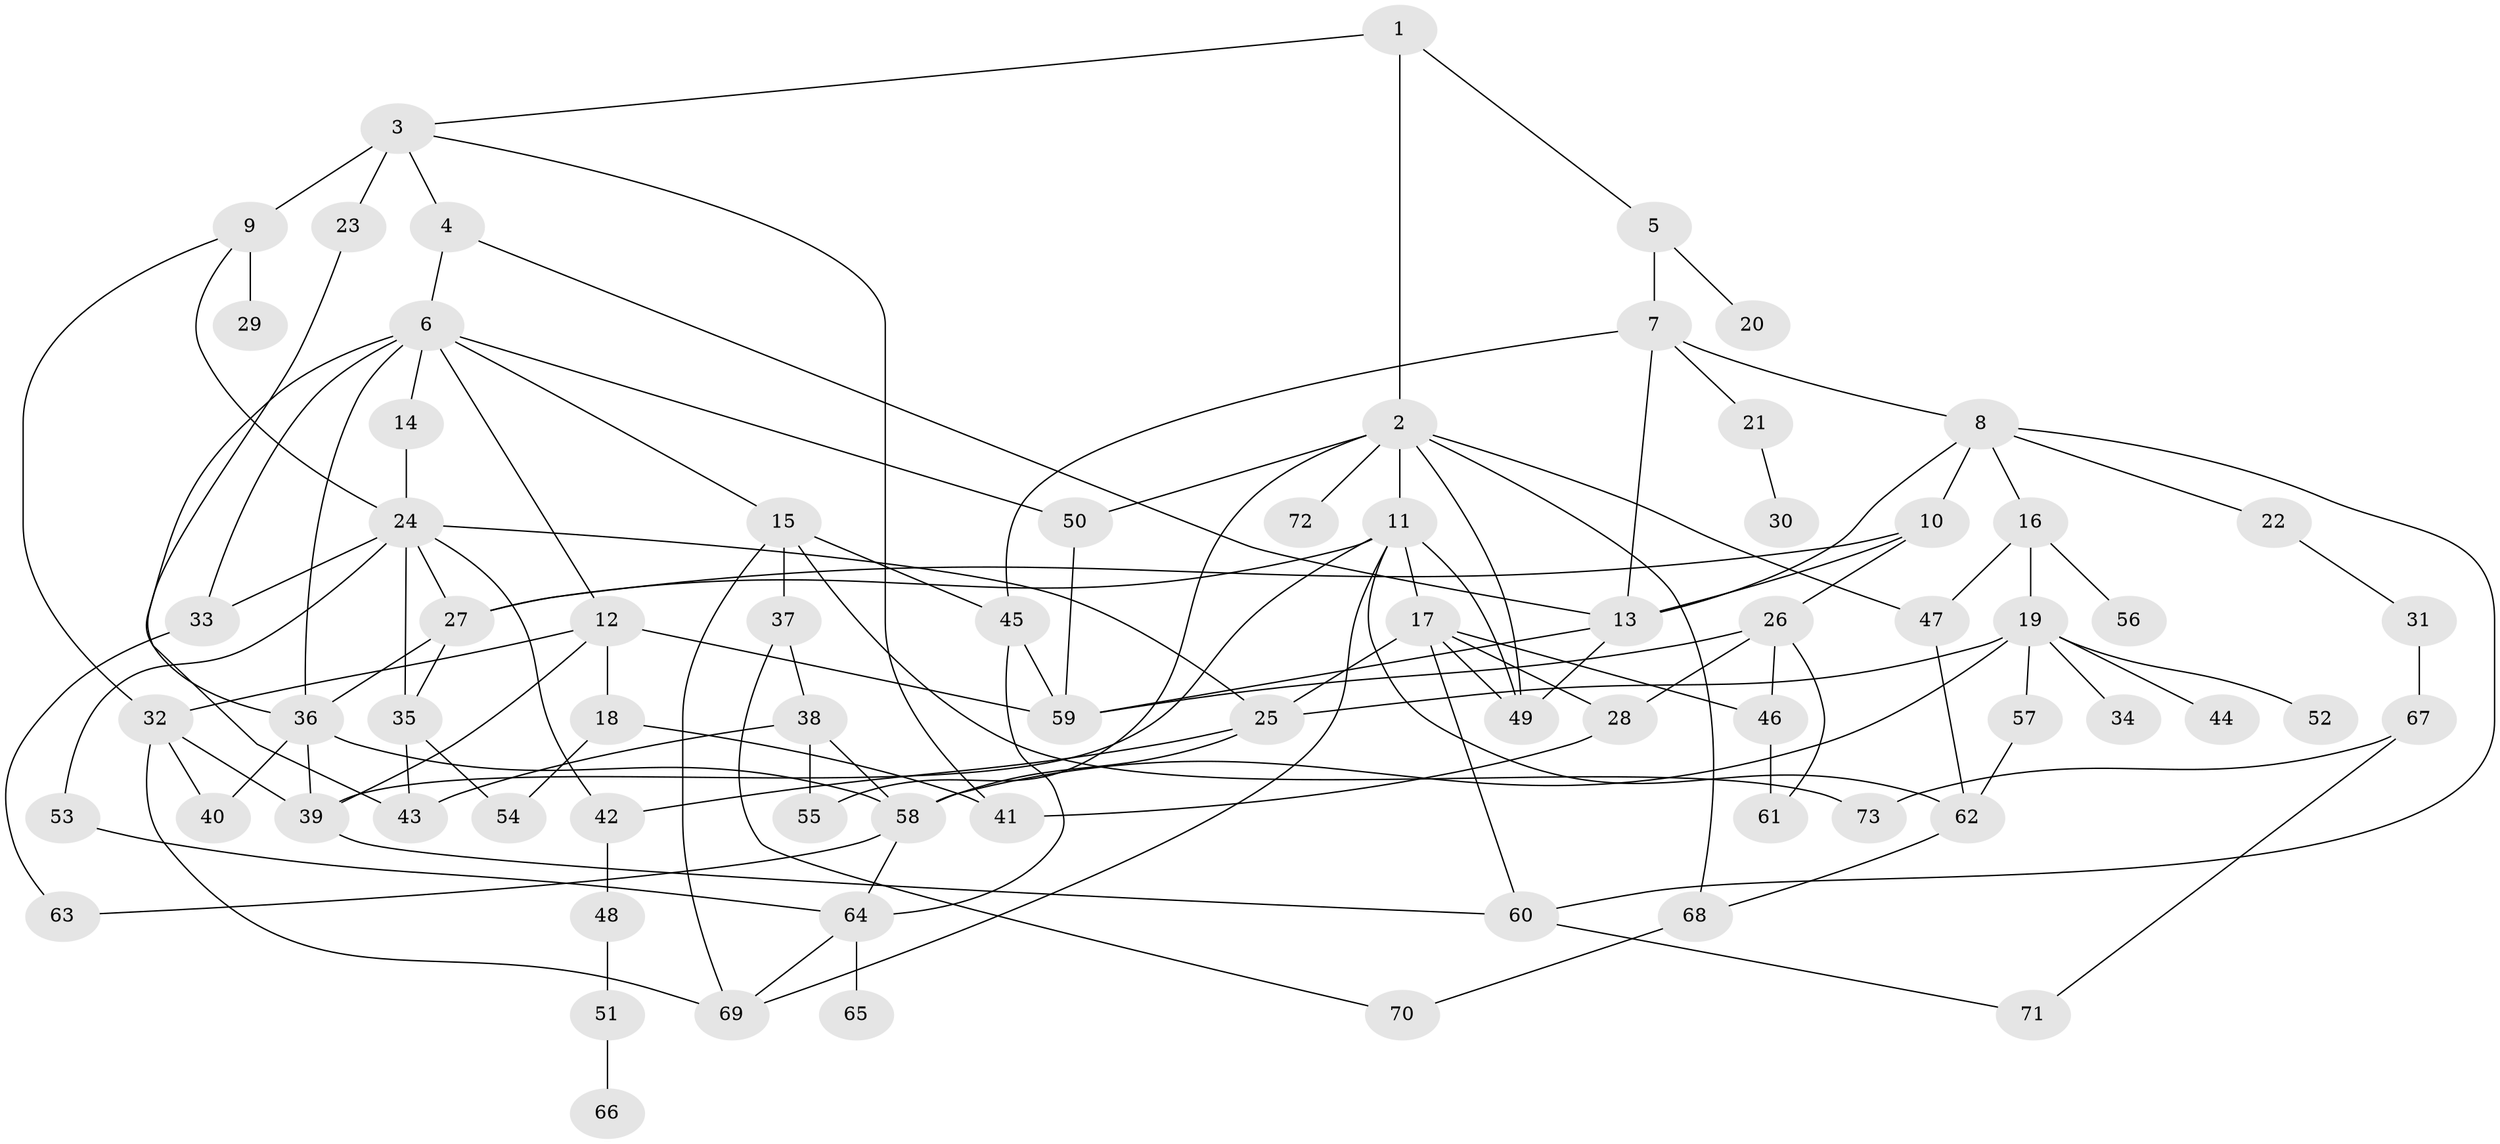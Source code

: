 // original degree distribution, {4: 0.15862068965517243, 8: 0.020689655172413793, 6: 0.027586206896551724, 9: 0.006896551724137931, 5: 0.07586206896551724, 7: 0.006896551724137931, 3: 0.2206896551724138, 1: 0.25517241379310346, 2: 0.22758620689655173}
// Generated by graph-tools (version 1.1) at 2025/34/03/09/25 02:34:11]
// undirected, 73 vertices, 126 edges
graph export_dot {
graph [start="1"]
  node [color=gray90,style=filled];
  1;
  2;
  3;
  4;
  5;
  6;
  7;
  8;
  9;
  10;
  11;
  12;
  13;
  14;
  15;
  16;
  17;
  18;
  19;
  20;
  21;
  22;
  23;
  24;
  25;
  26;
  27;
  28;
  29;
  30;
  31;
  32;
  33;
  34;
  35;
  36;
  37;
  38;
  39;
  40;
  41;
  42;
  43;
  44;
  45;
  46;
  47;
  48;
  49;
  50;
  51;
  52;
  53;
  54;
  55;
  56;
  57;
  58;
  59;
  60;
  61;
  62;
  63;
  64;
  65;
  66;
  67;
  68;
  69;
  70;
  71;
  72;
  73;
  1 -- 2 [weight=1.0];
  1 -- 3 [weight=1.0];
  1 -- 5 [weight=1.0];
  2 -- 11 [weight=2.0];
  2 -- 47 [weight=1.0];
  2 -- 49 [weight=2.0];
  2 -- 50 [weight=1.0];
  2 -- 55 [weight=1.0];
  2 -- 68 [weight=1.0];
  2 -- 72 [weight=1.0];
  3 -- 4 [weight=1.0];
  3 -- 9 [weight=2.0];
  3 -- 23 [weight=1.0];
  3 -- 41 [weight=1.0];
  4 -- 6 [weight=1.0];
  4 -- 13 [weight=1.0];
  5 -- 7 [weight=1.0];
  5 -- 20 [weight=1.0];
  6 -- 12 [weight=1.0];
  6 -- 14 [weight=1.0];
  6 -- 15 [weight=1.0];
  6 -- 33 [weight=1.0];
  6 -- 36 [weight=1.0];
  6 -- 43 [weight=1.0];
  6 -- 50 [weight=1.0];
  7 -- 8 [weight=1.0];
  7 -- 13 [weight=1.0];
  7 -- 21 [weight=1.0];
  7 -- 45 [weight=1.0];
  8 -- 10 [weight=1.0];
  8 -- 13 [weight=1.0];
  8 -- 16 [weight=1.0];
  8 -- 22 [weight=1.0];
  8 -- 60 [weight=1.0];
  9 -- 24 [weight=1.0];
  9 -- 29 [weight=2.0];
  9 -- 32 [weight=1.0];
  10 -- 13 [weight=1.0];
  10 -- 26 [weight=1.0];
  10 -- 27 [weight=1.0];
  11 -- 17 [weight=1.0];
  11 -- 27 [weight=1.0];
  11 -- 39 [weight=1.0];
  11 -- 49 [weight=1.0];
  11 -- 62 [weight=1.0];
  11 -- 69 [weight=1.0];
  12 -- 18 [weight=1.0];
  12 -- 32 [weight=1.0];
  12 -- 39 [weight=1.0];
  12 -- 59 [weight=1.0];
  13 -- 49 [weight=1.0];
  13 -- 59 [weight=1.0];
  14 -- 24 [weight=2.0];
  15 -- 37 [weight=1.0];
  15 -- 45 [weight=1.0];
  15 -- 69 [weight=1.0];
  15 -- 73 [weight=1.0];
  16 -- 19 [weight=1.0];
  16 -- 47 [weight=1.0];
  16 -- 56 [weight=1.0];
  17 -- 25 [weight=1.0];
  17 -- 28 [weight=1.0];
  17 -- 46 [weight=1.0];
  17 -- 49 [weight=1.0];
  17 -- 60 [weight=1.0];
  18 -- 41 [weight=1.0];
  18 -- 54 [weight=1.0];
  19 -- 25 [weight=1.0];
  19 -- 34 [weight=1.0];
  19 -- 44 [weight=1.0];
  19 -- 52 [weight=1.0];
  19 -- 57 [weight=1.0];
  19 -- 58 [weight=1.0];
  21 -- 30 [weight=1.0];
  22 -- 31 [weight=1.0];
  23 -- 36 [weight=1.0];
  24 -- 25 [weight=1.0];
  24 -- 27 [weight=1.0];
  24 -- 33 [weight=1.0];
  24 -- 35 [weight=1.0];
  24 -- 42 [weight=1.0];
  24 -- 53 [weight=1.0];
  25 -- 42 [weight=1.0];
  25 -- 58 [weight=1.0];
  26 -- 28 [weight=1.0];
  26 -- 46 [weight=1.0];
  26 -- 59 [weight=1.0];
  26 -- 61 [weight=1.0];
  27 -- 35 [weight=2.0];
  27 -- 36 [weight=1.0];
  28 -- 41 [weight=1.0];
  31 -- 67 [weight=2.0];
  32 -- 39 [weight=1.0];
  32 -- 40 [weight=1.0];
  32 -- 69 [weight=1.0];
  33 -- 63 [weight=1.0];
  35 -- 43 [weight=1.0];
  35 -- 54 [weight=1.0];
  36 -- 39 [weight=1.0];
  36 -- 40 [weight=1.0];
  36 -- 58 [weight=1.0];
  37 -- 38 [weight=1.0];
  37 -- 70 [weight=1.0];
  38 -- 43 [weight=1.0];
  38 -- 55 [weight=1.0];
  38 -- 58 [weight=1.0];
  39 -- 60 [weight=1.0];
  42 -- 48 [weight=1.0];
  45 -- 59 [weight=1.0];
  45 -- 64 [weight=1.0];
  46 -- 61 [weight=1.0];
  47 -- 62 [weight=1.0];
  48 -- 51 [weight=1.0];
  50 -- 59 [weight=1.0];
  51 -- 66 [weight=1.0];
  53 -- 64 [weight=1.0];
  57 -- 62 [weight=1.0];
  58 -- 63 [weight=2.0];
  58 -- 64 [weight=1.0];
  60 -- 71 [weight=1.0];
  62 -- 68 [weight=1.0];
  64 -- 65 [weight=1.0];
  64 -- 69 [weight=1.0];
  67 -- 71 [weight=1.0];
  67 -- 73 [weight=1.0];
  68 -- 70 [weight=1.0];
}
